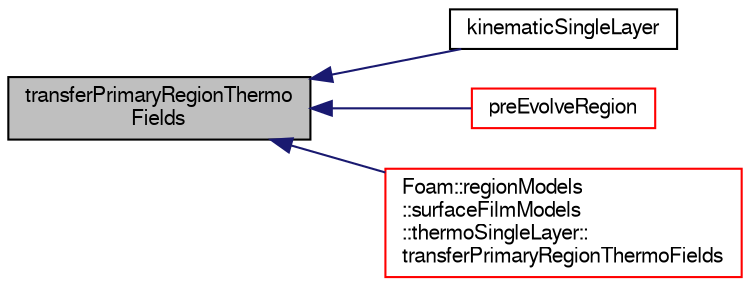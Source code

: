 digraph "transferPrimaryRegionThermoFields"
{
  bgcolor="transparent";
  edge [fontname="FreeSans",fontsize="10",labelfontname="FreeSans",labelfontsize="10"];
  node [fontname="FreeSans",fontsize="10",shape=record];
  rankdir="LR";
  Node411 [label="transferPrimaryRegionThermo\lFields",height=0.2,width=0.4,color="black", fillcolor="grey75", style="filled", fontcolor="black"];
  Node411 -> Node412 [dir="back",color="midnightblue",fontsize="10",style="solid",fontname="FreeSans"];
  Node412 [label="kinematicSingleLayer",height=0.2,width=0.4,color="black",URL="$a29042.html#a14eca3a31a140f9c312c803d4517b361",tooltip="Construct from components. "];
  Node411 -> Node413 [dir="back",color="midnightblue",fontsize="10",style="solid",fontname="FreeSans"];
  Node413 [label="preEvolveRegion",height=0.2,width=0.4,color="red",URL="$a29042.html#a97f68fddfa332c08747b539aa08b04f0",tooltip="Pre-evolve film hook. "];
  Node411 -> Node415 [dir="back",color="midnightblue",fontsize="10",style="solid",fontname="FreeSans"];
  Node415 [label="Foam::regionModels\l::surfaceFilmModels\l::thermoSingleLayer::\ltransferPrimaryRegionThermoFields",height=0.2,width=0.4,color="red",URL="$a29182.html#a0eb1436faaab45238087d3a515ef1a8b",tooltip="Transfer thermo fields from the primary region to the film region. "];
}
